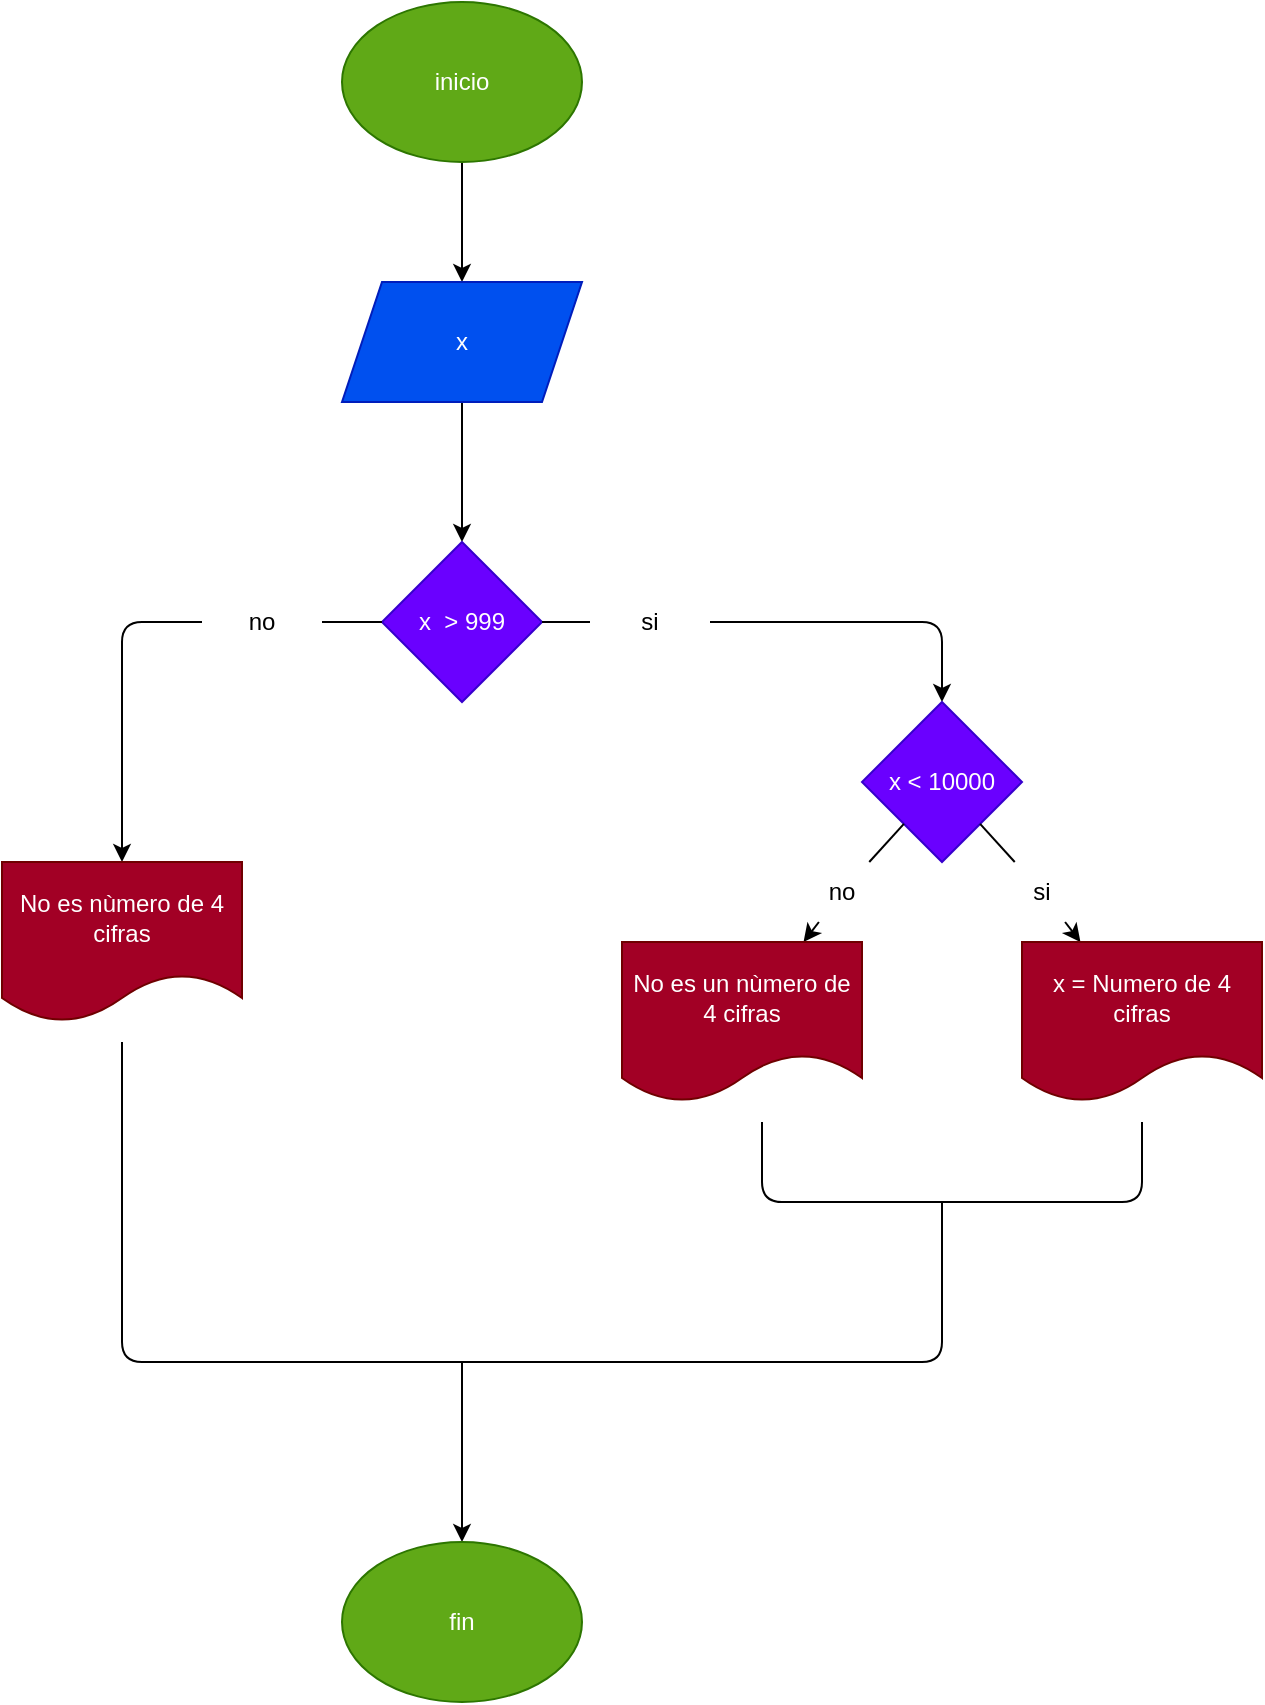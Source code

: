 <mxfile>
    <diagram id="g4C-bmn-DTsUCWHq0PYf" name="Página-1">
        <mxGraphModel dx="562" dy="562" grid="1" gridSize="10" guides="1" tooltips="1" connect="1" arrows="1" fold="1" page="1" pageScale="1" pageWidth="827" pageHeight="1169" math="0" shadow="0">
            <root>
                <mxCell id="0"/>
                <mxCell id="1" parent="0"/>
                <mxCell id="4" value="" style="edgeStyle=none;html=1;" edge="1" parent="1" source="2" target="3">
                    <mxGeometry relative="1" as="geometry"/>
                </mxCell>
                <mxCell id="2" value="inicio" style="ellipse;whiteSpace=wrap;html=1;fillColor=#60a917;fontColor=#ffffff;strokeColor=#2D7600;" vertex="1" parent="1">
                    <mxGeometry x="260" width="120" height="80" as="geometry"/>
                </mxCell>
                <mxCell id="8" value="" style="edgeStyle=none;html=1;" edge="1" parent="1" source="3" target="7">
                    <mxGeometry relative="1" as="geometry"/>
                </mxCell>
                <mxCell id="3" value="x" style="shape=parallelogram;perimeter=parallelogramPerimeter;whiteSpace=wrap;html=1;fixedSize=1;fillColor=#0050ef;fontColor=#ffffff;strokeColor=#001DBC;" vertex="1" parent="1">
                    <mxGeometry x="260" y="140" width="120" height="60" as="geometry"/>
                </mxCell>
                <mxCell id="12" value="" style="edgeStyle=none;html=1;startArrow=none;" edge="1" parent="1" source="15" target="11">
                    <mxGeometry relative="1" as="geometry">
                        <Array as="points">
                            <mxPoint x="150" y="310"/>
                        </Array>
                    </mxGeometry>
                </mxCell>
                <mxCell id="14" value="" style="edgeStyle=none;html=1;startArrow=none;" edge="1" parent="1" source="17" target="13">
                    <mxGeometry relative="1" as="geometry">
                        <Array as="points">
                            <mxPoint x="560" y="310"/>
                        </Array>
                    </mxGeometry>
                </mxCell>
                <mxCell id="7" value="x&amp;nbsp;&amp;nbsp;&amp;gt; 999" style="rhombus;whiteSpace=wrap;html=1;fillColor=#6a00ff;fontColor=#ffffff;strokeColor=#3700CC;" vertex="1" parent="1">
                    <mxGeometry x="280" y="270" width="80" height="80" as="geometry"/>
                </mxCell>
                <mxCell id="11" value="No es nùmero de 4 cifras" style="shape=document;whiteSpace=wrap;html=1;boundedLbl=1;fillColor=#a20025;fontColor=#ffffff;strokeColor=#6F0000;" vertex="1" parent="1">
                    <mxGeometry x="90" y="430" width="120" height="80" as="geometry"/>
                </mxCell>
                <mxCell id="20" value="" style="edgeStyle=none;html=1;startArrow=none;" edge="1" parent="1" source="23" target="19">
                    <mxGeometry relative="1" as="geometry"/>
                </mxCell>
                <mxCell id="22" value="" style="edgeStyle=none;html=1;startArrow=none;" edge="1" parent="1" source="25" target="21">
                    <mxGeometry relative="1" as="geometry"/>
                </mxCell>
                <mxCell id="13" value="x&amp;nbsp;&amp;lt; 10000" style="rhombus;whiteSpace=wrap;html=1;fillColor=#6a00ff;fontColor=#ffffff;strokeColor=#3700CC;" vertex="1" parent="1">
                    <mxGeometry x="520" y="350" width="80" height="80" as="geometry"/>
                </mxCell>
                <mxCell id="15" value="no" style="text;html=1;strokeColor=none;fillColor=none;align=center;verticalAlign=middle;whiteSpace=wrap;rounded=0;" vertex="1" parent="1">
                    <mxGeometry x="190" y="295" width="60" height="30" as="geometry"/>
                </mxCell>
                <mxCell id="16" value="" style="edgeStyle=none;html=1;endArrow=none;" edge="1" parent="1" source="7" target="15">
                    <mxGeometry relative="1" as="geometry">
                        <mxPoint x="280.0" y="310.0" as="sourcePoint"/>
                        <mxPoint x="150.0" y="430" as="targetPoint"/>
                        <Array as="points"/>
                    </mxGeometry>
                </mxCell>
                <mxCell id="17" value="si" style="text;html=1;strokeColor=none;fillColor=none;align=center;verticalAlign=middle;whiteSpace=wrap;rounded=0;" vertex="1" parent="1">
                    <mxGeometry x="384" y="295" width="60" height="30" as="geometry"/>
                </mxCell>
                <mxCell id="18" value="" style="edgeStyle=none;html=1;endArrow=none;" edge="1" parent="1" source="7" target="17">
                    <mxGeometry relative="1" as="geometry">
                        <mxPoint x="360" y="310.0" as="sourcePoint"/>
                        <mxPoint x="560" y="350" as="targetPoint"/>
                        <Array as="points"/>
                    </mxGeometry>
                </mxCell>
                <mxCell id="19" value="x = Numero de 4 cifras" style="shape=document;whiteSpace=wrap;html=1;boundedLbl=1;fillColor=#a20025;fontColor=#ffffff;strokeColor=#6F0000;" vertex="1" parent="1">
                    <mxGeometry x="600" y="470" width="120" height="80" as="geometry"/>
                </mxCell>
                <mxCell id="21" value="No es un nùmero de 4 cifras" style="shape=document;whiteSpace=wrap;html=1;boundedLbl=1;fillColor=#a20025;fontColor=#ffffff;strokeColor=#6F0000;" vertex="1" parent="1">
                    <mxGeometry x="400" y="470" width="120" height="80" as="geometry"/>
                </mxCell>
                <mxCell id="23" value="si" style="text;html=1;strokeColor=none;fillColor=none;align=center;verticalAlign=middle;whiteSpace=wrap;rounded=0;" vertex="1" parent="1">
                    <mxGeometry x="580" y="430" width="60" height="30" as="geometry"/>
                </mxCell>
                <mxCell id="24" value="" style="edgeStyle=none;html=1;endArrow=none;" edge="1" parent="1" source="13" target="23">
                    <mxGeometry relative="1" as="geometry">
                        <mxPoint x="578.182" y="411.818" as="sourcePoint"/>
                        <mxPoint x="626.667" y="470" as="targetPoint"/>
                    </mxGeometry>
                </mxCell>
                <mxCell id="25" value="no" style="text;html=1;strokeColor=none;fillColor=none;align=center;verticalAlign=middle;whiteSpace=wrap;rounded=0;" vertex="1" parent="1">
                    <mxGeometry x="480" y="430" width="60" height="30" as="geometry"/>
                </mxCell>
                <mxCell id="26" value="" style="edgeStyle=none;html=1;endArrow=none;" edge="1" parent="1" source="13" target="25">
                    <mxGeometry relative="1" as="geometry">
                        <mxPoint x="541.818" y="411.818" as="sourcePoint"/>
                        <mxPoint x="493.333" y="470" as="targetPoint"/>
                    </mxGeometry>
                </mxCell>
                <mxCell id="27" value="" style="endArrow=none;html=1;" edge="1" parent="1">
                    <mxGeometry width="50" height="50" relative="1" as="geometry">
                        <mxPoint x="560" y="600" as="sourcePoint"/>
                        <mxPoint x="660" y="560" as="targetPoint"/>
                        <Array as="points">
                            <mxPoint x="660" y="600"/>
                        </Array>
                    </mxGeometry>
                </mxCell>
                <mxCell id="28" value="" style="endArrow=none;html=1;" edge="1" parent="1">
                    <mxGeometry width="50" height="50" relative="1" as="geometry">
                        <mxPoint x="560" y="600" as="sourcePoint"/>
                        <mxPoint x="470" y="560" as="targetPoint"/>
                        <Array as="points">
                            <mxPoint x="470" y="600"/>
                        </Array>
                    </mxGeometry>
                </mxCell>
                <mxCell id="29" value="" style="endArrow=none;html=1;" edge="1" parent="1">
                    <mxGeometry width="50" height="50" relative="1" as="geometry">
                        <mxPoint x="340" y="680" as="sourcePoint"/>
                        <mxPoint x="560" y="600" as="targetPoint"/>
                        <Array as="points">
                            <mxPoint x="560" y="680"/>
                        </Array>
                    </mxGeometry>
                </mxCell>
                <mxCell id="30" value="" style="endArrow=none;html=1;" edge="1" parent="1">
                    <mxGeometry width="50" height="50" relative="1" as="geometry">
                        <mxPoint x="340" y="680" as="sourcePoint"/>
                        <mxPoint x="150" y="520" as="targetPoint"/>
                        <Array as="points">
                            <mxPoint x="150" y="680"/>
                        </Array>
                    </mxGeometry>
                </mxCell>
                <mxCell id="31" value="" style="endArrow=classic;html=1;entryX=0.5;entryY=0;entryDx=0;entryDy=0;" edge="1" parent="1" target="32">
                    <mxGeometry width="50" height="50" relative="1" as="geometry">
                        <mxPoint x="320" y="680" as="sourcePoint"/>
                        <mxPoint x="300" y="770" as="targetPoint"/>
                    </mxGeometry>
                </mxCell>
                <mxCell id="32" value="fin" style="ellipse;whiteSpace=wrap;html=1;fillColor=#60a917;fontColor=#ffffff;strokeColor=#2D7600;" vertex="1" parent="1">
                    <mxGeometry x="260" y="770" width="120" height="80" as="geometry"/>
                </mxCell>
            </root>
        </mxGraphModel>
    </diagram>
</mxfile>